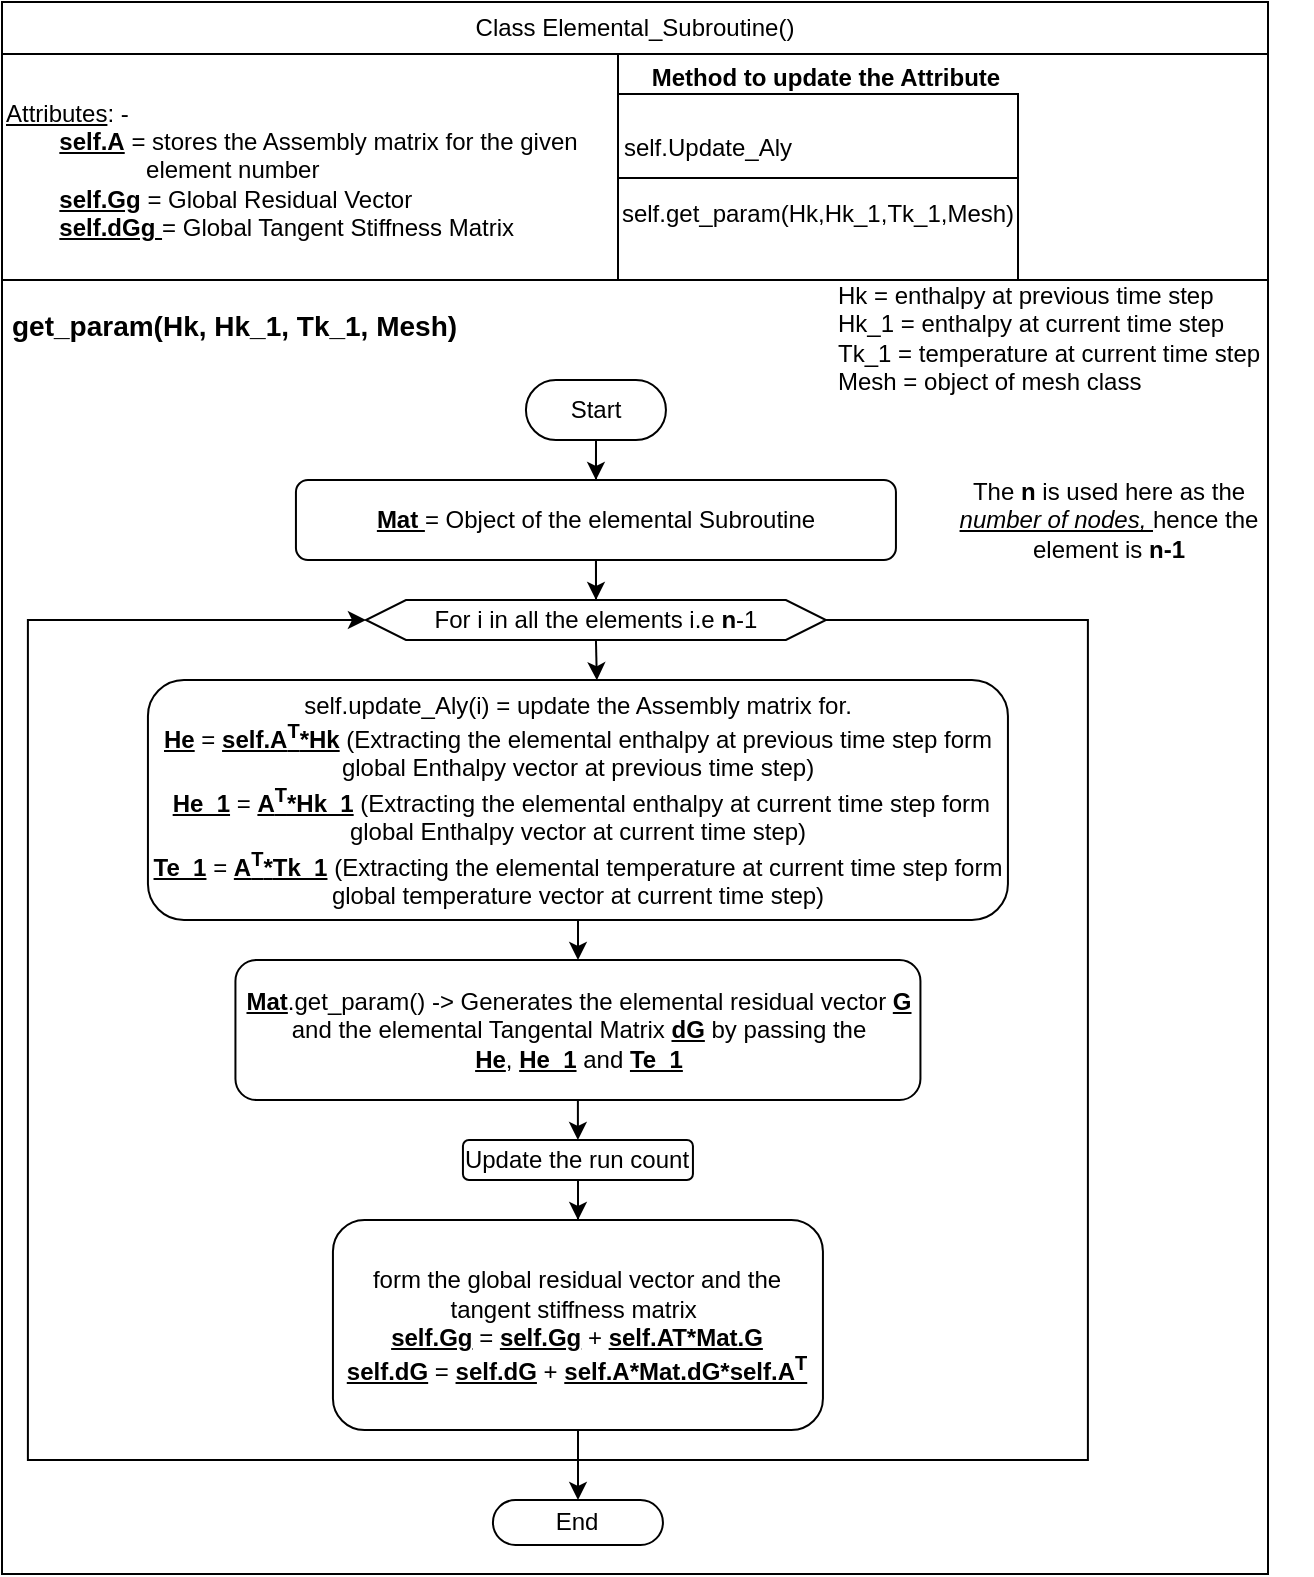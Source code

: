 <mxfile version="22.0.2" type="github">
  <diagram id="C5RBs43oDa-KdzZeNtuy" name="Page-1">
    <mxGraphModel dx="1434" dy="760" grid="0" gridSize="10" guides="1" tooltips="1" connect="1" arrows="1" fold="1" page="1" pageScale="1" pageWidth="827" pageHeight="1169" math="0" shadow="0">
      <root>
        <mxCell id="WIyWlLk6GJQsqaUBKTNV-0" />
        <mxCell id="WIyWlLk6GJQsqaUBKTNV-1" parent="WIyWlLk6GJQsqaUBKTNV-0" />
        <mxCell id="kek3UWhqLJTVrwC81gtJ-21" value="Class Elemental_Subroutine()" style="rounded=0;whiteSpace=wrap;html=1;" parent="WIyWlLk6GJQsqaUBKTNV-1" vertex="1">
          <mxGeometry x="106" y="69" width="633" height="26" as="geometry" />
        </mxCell>
        <mxCell id="kek3UWhqLJTVrwC81gtJ-22" value="&lt;u&gt;Attributes&lt;/u&gt;: -&lt;br&gt;&lt;span style=&quot;white-space: pre;&quot;&gt;&#x9;&lt;/span&gt;&lt;b&gt;&lt;u&gt;self.A&lt;/u&gt;&lt;/b&gt; = stores the Assembly matrix for the given&amp;nbsp; &amp;nbsp; &amp;nbsp; &lt;span style=&quot;white-space: pre;&quot;&gt;&#x9;&lt;/span&gt;&lt;span style=&quot;white-space: pre;&quot;&gt;&#x9;&lt;/span&gt;&amp;nbsp; &amp;nbsp; &amp;nbsp;element number&lt;br&gt;&lt;span style=&quot;white-space: pre;&quot;&gt;&#x9;&lt;/span&gt;&lt;b&gt;&lt;u&gt;self.Gg&lt;/u&gt;&lt;/b&gt; = Global Residual Vector&lt;br&gt;&lt;span style=&quot;white-space: pre;&quot;&gt;&#x9;&lt;/span&gt;&lt;b&gt;&lt;u&gt;self.dGg &lt;/u&gt;&lt;/b&gt;= Global Tangent Stiffness Matrix" style="rounded=0;whiteSpace=wrap;html=1;align=left;" parent="WIyWlLk6GJQsqaUBKTNV-1" vertex="1">
          <mxGeometry x="106" y="95" width="308" height="115" as="geometry" />
        </mxCell>
        <mxCell id="kek3UWhqLJTVrwC81gtJ-23" value="" style="rounded=0;whiteSpace=wrap;html=1;" parent="WIyWlLk6GJQsqaUBKTNV-1" vertex="1">
          <mxGeometry x="106" y="208" width="633" height="647" as="geometry" />
        </mxCell>
        <mxCell id="kek3UWhqLJTVrwC81gtJ-58" style="edgeStyle=orthogonalEdgeStyle;rounded=0;orthogonalLoop=1;jettySize=auto;html=1;entryX=0.5;entryY=0;entryDx=0;entryDy=0;" parent="WIyWlLk6GJQsqaUBKTNV-1" source="kek3UWhqLJTVrwC81gtJ-59" target="kek3UWhqLJTVrwC81gtJ-61" edge="1">
          <mxGeometry relative="1" as="geometry" />
        </mxCell>
        <mxCell id="kek3UWhqLJTVrwC81gtJ-59" value="Start" style="rounded=1;whiteSpace=wrap;html=1;arcSize=50;" parent="WIyWlLk6GJQsqaUBKTNV-1" vertex="1">
          <mxGeometry x="367.97" y="258" width="70" height="30" as="geometry" />
        </mxCell>
        <mxCell id="kek3UWhqLJTVrwC81gtJ-60" style="edgeStyle=orthogonalEdgeStyle;rounded=0;orthogonalLoop=1;jettySize=auto;html=1;exitX=0.5;exitY=1;exitDx=0;exitDy=0;" parent="WIyWlLk6GJQsqaUBKTNV-1" source="kek3UWhqLJTVrwC81gtJ-61" target="kek3UWhqLJTVrwC81gtJ-63" edge="1">
          <mxGeometry relative="1" as="geometry" />
        </mxCell>
        <mxCell id="kek3UWhqLJTVrwC81gtJ-61" value="&lt;u style=&quot;font-weight: bold;&quot;&gt;Mat &lt;/u&gt;= Object of the elemental Subroutine" style="rounded=1;whiteSpace=wrap;html=1;" parent="WIyWlLk6GJQsqaUBKTNV-1" vertex="1">
          <mxGeometry x="252.97" y="308" width="300" height="40" as="geometry" />
        </mxCell>
        <mxCell id="kek3UWhqLJTVrwC81gtJ-62" style="edgeStyle=orthogonalEdgeStyle;rounded=0;orthogonalLoop=1;jettySize=auto;html=1;exitX=0.5;exitY=1;exitDx=0;exitDy=0;entryX=0.522;entryY=0.001;entryDx=0;entryDy=0;entryPerimeter=0;" parent="WIyWlLk6GJQsqaUBKTNV-1" source="kek3UWhqLJTVrwC81gtJ-63" target="kek3UWhqLJTVrwC81gtJ-66" edge="1">
          <mxGeometry relative="1" as="geometry" />
        </mxCell>
        <mxCell id="kek3UWhqLJTVrwC81gtJ-63" value="For i in all the elements i.e &lt;b&gt;n&lt;/b&gt;-1" style="shape=hexagon;perimeter=hexagonPerimeter2;whiteSpace=wrap;html=1;fixedSize=1;" parent="WIyWlLk6GJQsqaUBKTNV-1" vertex="1">
          <mxGeometry x="287.97" y="368" width="230" height="20" as="geometry" />
        </mxCell>
        <mxCell id="kek3UWhqLJTVrwC81gtJ-64" value="The &lt;b&gt;n&lt;/b&gt;&amp;nbsp;is used here as the &lt;u&gt;&lt;i&gt;number of nodes,&amp;nbsp;&lt;/i&gt;&lt;/u&gt;hence the element is &lt;b&gt;n-1&lt;/b&gt;" style="text;html=1;strokeColor=none;fillColor=none;align=center;verticalAlign=middle;whiteSpace=wrap;rounded=0;" parent="WIyWlLk6GJQsqaUBKTNV-1" vertex="1">
          <mxGeometry x="578.97" y="298" width="161" height="60" as="geometry" />
        </mxCell>
        <mxCell id="kek3UWhqLJTVrwC81gtJ-65" value="" style="edgeStyle=orthogonalEdgeStyle;rounded=0;orthogonalLoop=1;jettySize=auto;html=1;" parent="WIyWlLk6GJQsqaUBKTNV-1" source="kek3UWhqLJTVrwC81gtJ-66" target="kek3UWhqLJTVrwC81gtJ-68" edge="1">
          <mxGeometry relative="1" as="geometry" />
        </mxCell>
        <mxCell id="kek3UWhqLJTVrwC81gtJ-66" value="self.update_Aly(i) = update the Assembly matrix for.&lt;br&gt;&lt;div style=&quot;&quot;&gt;&lt;b&gt;&lt;u&gt;He&lt;/u&gt;&lt;/b&gt; = &lt;b&gt;&lt;u&gt;self.A&lt;sup&gt;T&lt;/sup&gt;*Hk&lt;/u&gt;&lt;/b&gt; (Extracting the elemental enthalpy at previous time step form global Enthalpy vector at previous time step)&lt;/div&gt;&amp;nbsp;&lt;u&gt;&lt;b&gt;He_1&lt;/b&gt;&lt;/u&gt; = &lt;b&gt;&lt;u&gt;A&lt;sup&gt;T&lt;/sup&gt;*Hk_1&lt;/u&gt;&lt;/b&gt;&amp;nbsp;(Extracting the elemental enthalpy at current time step form global Enthalpy vector at current time step)&lt;br&gt;&lt;b&gt;&lt;u&gt;Te_1&lt;/u&gt;&lt;/b&gt; = &lt;u&gt;&lt;b&gt;A&lt;span style=&quot;border-color: var(--border-color);&quot;&gt;&lt;sup&gt;T&lt;/sup&gt;&lt;/span&gt;&lt;span style=&quot;border-color: var(--border-color);&quot;&gt;*&lt;/span&gt;&lt;/b&gt;&lt;/u&gt;&lt;span style=&quot;border-color: var(--border-color);&quot;&gt;&lt;u&gt;&lt;b&gt;Tk_1&lt;/b&gt;&lt;/u&gt; (Extracting the elemental temperature at current time step form global temperature vector at current time step)&lt;/span&gt;" style="rounded=1;whiteSpace=wrap;html=1;" parent="WIyWlLk6GJQsqaUBKTNV-1" vertex="1">
          <mxGeometry x="178.97" y="408" width="430" height="120" as="geometry" />
        </mxCell>
        <mxCell id="kek3UWhqLJTVrwC81gtJ-67" value="" style="edgeStyle=orthogonalEdgeStyle;rounded=0;orthogonalLoop=1;jettySize=auto;html=1;" parent="WIyWlLk6GJQsqaUBKTNV-1" source="kek3UWhqLJTVrwC81gtJ-68" target="kek3UWhqLJTVrwC81gtJ-70" edge="1">
          <mxGeometry relative="1" as="geometry" />
        </mxCell>
        <mxCell id="kek3UWhqLJTVrwC81gtJ-68" value="&lt;b&gt;&lt;u&gt;Mat&lt;/u&gt;&lt;/b&gt;.get_param() -&amp;gt; Generates the elemental residual vector &lt;b&gt;&lt;u&gt;G&lt;/u&gt;&lt;/b&gt; and the elemental Tangental Matrix &lt;u style=&quot;font-weight: bold;&quot;&gt;dG&lt;/u&gt;&amp;nbsp;by passing the &lt;b&gt;&lt;u&gt;He&lt;/u&gt;&lt;/b&gt;,&amp;nbsp;&lt;b&gt;&lt;u&gt;He_1&lt;/u&gt;&lt;/b&gt; and &lt;b&gt;&lt;u&gt;Te_1&lt;/u&gt;&lt;/b&gt;" style="whiteSpace=wrap;html=1;rounded=1;" parent="WIyWlLk6GJQsqaUBKTNV-1" vertex="1">
          <mxGeometry x="222.72" y="548" width="342.5" height="70" as="geometry" />
        </mxCell>
        <mxCell id="kek3UWhqLJTVrwC81gtJ-69" value="" style="edgeStyle=orthogonalEdgeStyle;rounded=0;orthogonalLoop=1;jettySize=auto;html=1;" parent="WIyWlLk6GJQsqaUBKTNV-1" source="kek3UWhqLJTVrwC81gtJ-70" target="kek3UWhqLJTVrwC81gtJ-72" edge="1">
          <mxGeometry relative="1" as="geometry" />
        </mxCell>
        <mxCell id="kek3UWhqLJTVrwC81gtJ-70" value="Update the run count" style="whiteSpace=wrap;html=1;rounded=1;" parent="WIyWlLk6GJQsqaUBKTNV-1" vertex="1">
          <mxGeometry x="336.47" y="638" width="115" height="20" as="geometry" />
        </mxCell>
        <mxCell id="kek3UWhqLJTVrwC81gtJ-71" value="" style="edgeStyle=orthogonalEdgeStyle;rounded=0;orthogonalLoop=1;jettySize=auto;html=1;" parent="WIyWlLk6GJQsqaUBKTNV-1" source="kek3UWhqLJTVrwC81gtJ-72" target="kek3UWhqLJTVrwC81gtJ-74" edge="1">
          <mxGeometry relative="1" as="geometry" />
        </mxCell>
        <mxCell id="kek3UWhqLJTVrwC81gtJ-72" value="form the global residual vector and the tangent stiffness matrix&amp;nbsp;&lt;br&gt;&lt;b&gt;&lt;u&gt;self.Gg&lt;/u&gt;&lt;/b&gt; = &lt;b&gt;&lt;u&gt;self.Gg&lt;/u&gt;&lt;/b&gt; + &lt;b&gt;&lt;u&gt;self.AT*Mat.G&lt;/u&gt;&lt;/b&gt;&lt;br&gt;&lt;b&gt;&lt;u&gt;self.dG&lt;/u&gt;&lt;/b&gt; = &lt;b&gt;&lt;u&gt;self.dG&lt;/u&gt;&lt;/b&gt; + &lt;u&gt;&lt;b&gt;self.A*Mat.dG*self.A&lt;sup&gt;T&lt;/sup&gt;&lt;/b&gt;&lt;/u&gt;" style="whiteSpace=wrap;html=1;rounded=1;" parent="WIyWlLk6GJQsqaUBKTNV-1" vertex="1">
          <mxGeometry x="271.47" y="678" width="245" height="105" as="geometry" />
        </mxCell>
        <mxCell id="kek3UWhqLJTVrwC81gtJ-73" style="edgeStyle=orthogonalEdgeStyle;rounded=0;orthogonalLoop=1;jettySize=auto;html=1;exitX=1;exitY=0.5;exitDx=0;exitDy=0;entryX=0;entryY=0.5;entryDx=0;entryDy=0;" parent="WIyWlLk6GJQsqaUBKTNV-1" source="kek3UWhqLJTVrwC81gtJ-63" target="kek3UWhqLJTVrwC81gtJ-63" edge="1">
          <mxGeometry relative="1" as="geometry">
            <Array as="points">
              <mxPoint x="648.97" y="378" />
              <mxPoint x="648.97" y="798" />
              <mxPoint x="118.97" y="798" />
              <mxPoint x="118.97" y="378" />
            </Array>
          </mxGeometry>
        </mxCell>
        <mxCell id="kek3UWhqLJTVrwC81gtJ-74" value="End" style="whiteSpace=wrap;html=1;rounded=1;arcSize=50;" parent="WIyWlLk6GJQsqaUBKTNV-1" vertex="1">
          <mxGeometry x="351.47" y="818" width="85" height="22.5" as="geometry" />
        </mxCell>
        <mxCell id="kek3UWhqLJTVrwC81gtJ-75" value="&lt;h1&gt;&lt;font style=&quot;font-size: 14px;&quot;&gt;get_param(Hk, Hk_1, Tk_1, Mesh)&lt;/font&gt;&lt;/h1&gt;" style="text;html=1;strokeColor=none;fillColor=none;spacing=5;spacingTop=-20;whiteSpace=wrap;overflow=hidden;rounded=0;" parent="WIyWlLk6GJQsqaUBKTNV-1" vertex="1">
          <mxGeometry x="106" y="208" width="416" height="42" as="geometry" />
        </mxCell>
        <mxCell id="kek3UWhqLJTVrwC81gtJ-76" value="" style="rounded=0;whiteSpace=wrap;html=1;" parent="WIyWlLk6GJQsqaUBKTNV-1" vertex="1">
          <mxGeometry x="414" y="95" width="325" height="113" as="geometry" />
        </mxCell>
        <mxCell id="kek3UWhqLJTVrwC81gtJ-78" value="&lt;b&gt;Method to update the Attribute&lt;/b&gt;" style="text;html=1;strokeColor=none;fillColor=none;align=center;verticalAlign=middle;whiteSpace=wrap;rounded=0;" parent="WIyWlLk6GJQsqaUBKTNV-1" vertex="1">
          <mxGeometry x="391" y="92" width="254" height="30" as="geometry" />
        </mxCell>
        <mxCell id="kek3UWhqLJTVrwC81gtJ-79" value="" style="rounded=0;whiteSpace=wrap;html=1;" parent="WIyWlLk6GJQsqaUBKTNV-1" vertex="1">
          <mxGeometry x="414" y="115" width="200" height="42" as="geometry" />
        </mxCell>
        <mxCell id="kek3UWhqLJTVrwC81gtJ-80" value="self.Update_Aly" style="text;html=1;strokeColor=none;fillColor=none;align=center;verticalAlign=middle;whiteSpace=wrap;rounded=0;" parent="WIyWlLk6GJQsqaUBKTNV-1" vertex="1">
          <mxGeometry x="399.97" y="127" width="118" height="30" as="geometry" />
        </mxCell>
        <mxCell id="kek3UWhqLJTVrwC81gtJ-81" value="" style="rounded=0;whiteSpace=wrap;html=1;" parent="WIyWlLk6GJQsqaUBKTNV-1" vertex="1">
          <mxGeometry x="414" y="157" width="200" height="51" as="geometry" />
        </mxCell>
        <mxCell id="kek3UWhqLJTVrwC81gtJ-82" value="self.get_param(Hk,Hk_1,Tk_1,Mesh)" style="text;html=1;strokeColor=none;fillColor=none;align=center;verticalAlign=middle;whiteSpace=wrap;rounded=0;" parent="WIyWlLk6GJQsqaUBKTNV-1" vertex="1">
          <mxGeometry x="484" y="160" width="60" height="30" as="geometry" />
        </mxCell>
        <mxCell id="kek3UWhqLJTVrwC81gtJ-83" value="Hk = enthalpy at previous time step&lt;br&gt;Hk_1 = enthalpy at current time step&lt;br&gt;Tk_1 = temperature at current time step&lt;br&gt;Mesh = object of mesh class" style="text;html=1;strokeColor=none;fillColor=none;align=left;verticalAlign=middle;whiteSpace=wrap;rounded=0;" parent="WIyWlLk6GJQsqaUBKTNV-1" vertex="1">
          <mxGeometry x="522" y="222" width="239" height="30" as="geometry" />
        </mxCell>
      </root>
    </mxGraphModel>
  </diagram>
</mxfile>
